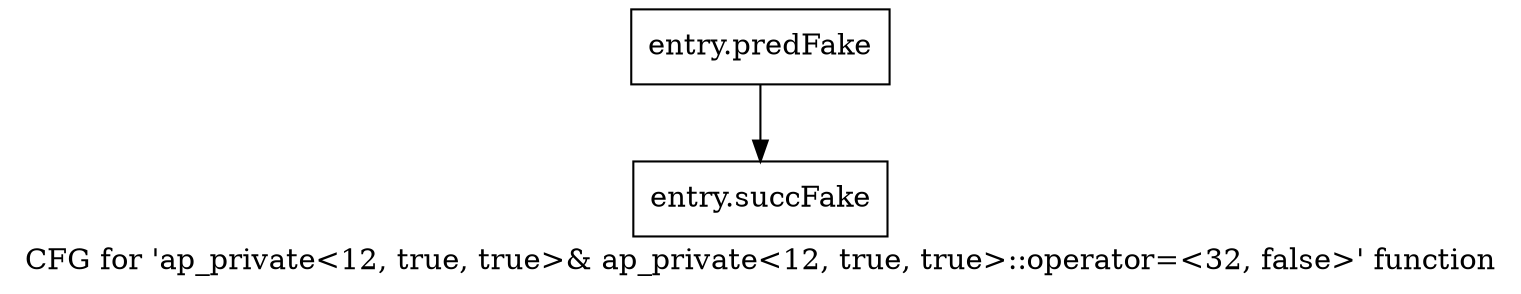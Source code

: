 digraph "CFG for 'ap_private\<12, true, true\>& ap_private\<12, true, true\>::operator=\<32, false\>' function" {
	label="CFG for 'ap_private\<12, true, true\>& ap_private\<12, true, true\>::operator=\<32, false\>' function";

	Node0x5a5a350 [shape=record,filename="",linenumber="",label="{entry.predFake}"];
	Node0x5a5a350 -> Node0x5b2bc50[ callList="" memoryops="" filename="/home/omerfaruk/tools/Xilinx/Vitis_HLS/2023.2/include/etc/ap_private.h" execusionnum="3"];
	Node0x5b2bc50 [shape=record,filename="/home/omerfaruk/tools/Xilinx/Vitis_HLS/2023.2/include/etc/ap_private.h",linenumber="1463",label="{entry.succFake}"];
}
